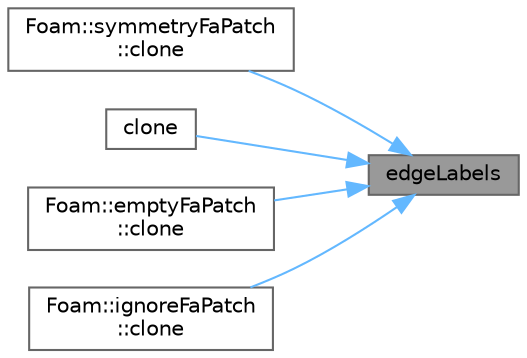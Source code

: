 digraph "edgeLabels"
{
 // LATEX_PDF_SIZE
  bgcolor="transparent";
  edge [fontname=Helvetica,fontsize=10,labelfontname=Helvetica,labelfontsize=10];
  node [fontname=Helvetica,fontsize=10,shape=box,height=0.2,width=0.4];
  rankdir="RL";
  Node1 [id="Node000001",label="edgeLabels",height=0.2,width=0.4,color="gray40", fillcolor="grey60", style="filled", fontcolor="black",tooltip=" "];
  Node1 -> Node2 [id="edge1_Node000001_Node000002",dir="back",color="steelblue1",style="solid",tooltip=" "];
  Node2 [id="Node000002",label="Foam::symmetryFaPatch\l::clone",height=0.2,width=0.4,color="grey40", fillcolor="white", style="filled",URL="$classFoam_1_1symmetryFaPatch.html#a7ce0579e978cbe592b939f0051c44577",tooltip=" "];
  Node1 -> Node3 [id="edge2_Node000001_Node000003",dir="back",color="steelblue1",style="solid",tooltip=" "];
  Node3 [id="Node000003",label="clone",height=0.2,width=0.4,color="grey40", fillcolor="white", style="filled",URL="$classFoam_1_1faPatch.html#a7ce0579e978cbe592b939f0051c44577",tooltip=" "];
  Node1 -> Node4 [id="edge3_Node000001_Node000004",dir="back",color="steelblue1",style="solid",tooltip=" "];
  Node4 [id="Node000004",label="Foam::emptyFaPatch\l::clone",height=0.2,width=0.4,color="grey40", fillcolor="white", style="filled",URL="$classFoam_1_1emptyFaPatch.html#a7153bbd544ea856368f448b849874ba8",tooltip=" "];
  Node1 -> Node5 [id="edge4_Node000001_Node000005",dir="back",color="steelblue1",style="solid",tooltip=" "];
  Node5 [id="Node000005",label="Foam::ignoreFaPatch\l::clone",height=0.2,width=0.4,color="grey40", fillcolor="white", style="filled",URL="$classFoam_1_1ignoreFaPatch.html#a7153bbd544ea856368f448b849874ba8",tooltip=" "];
}

